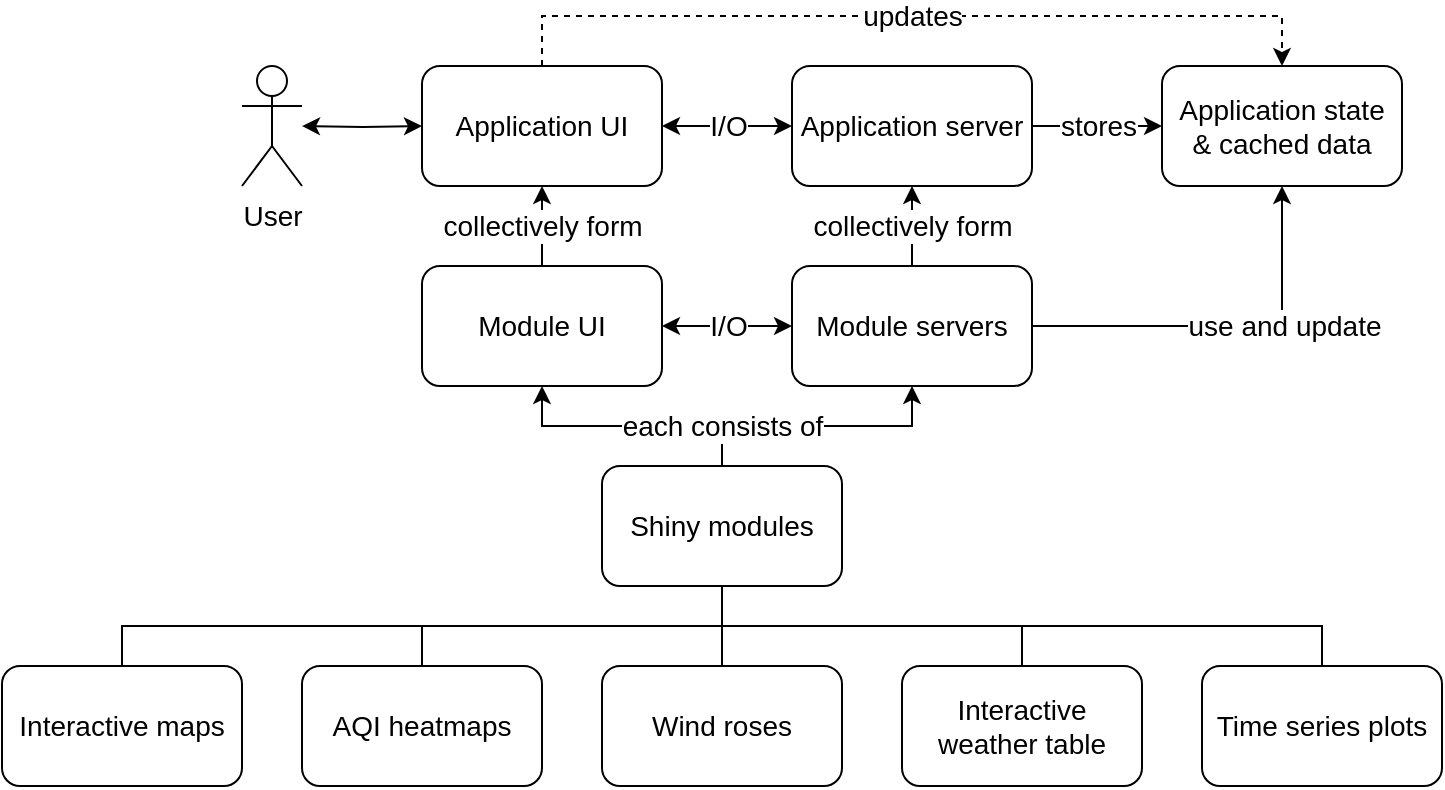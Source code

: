 <mxfile version="15.8.2" type="device"><diagram id="bMi1yPd1SXbc4r7l4E4C" name="Page-1"><mxGraphModel dx="609" dy="357" grid="1" gridSize="10" guides="1" tooltips="1" connect="1" arrows="1" fold="1" page="1" pageScale="1" pageWidth="740" pageHeight="409" math="0" shadow="0"><root><mxCell id="0"/><mxCell id="1" parent="0"/><mxCell id="4rtVsNpw9wZzbZfkmnf3-5" value="stores" style="edgeStyle=orthogonalEdgeStyle;rounded=0;orthogonalLoop=1;jettySize=auto;html=1;fontSize=14;" edge="1" parent="1" source="4rtVsNpw9wZzbZfkmnf3-1" target="4rtVsNpw9wZzbZfkmnf3-4"><mxGeometry relative="1" as="geometry"/></mxCell><mxCell id="4rtVsNpw9wZzbZfkmnf3-1" value="&lt;span style=&quot;font-size: 14px&quot;&gt;Application&lt;/span&gt;&lt;span style=&quot;font-size: 14px&quot;&gt;&amp;nbsp;server&lt;/span&gt;" style="rounded=1;whiteSpace=wrap;html=1;" vertex="1" parent="1"><mxGeometry x="405" y="37" width="120" height="60" as="geometry"/></mxCell><mxCell id="4rtVsNpw9wZzbZfkmnf3-6" style="edgeStyle=orthogonalEdgeStyle;rounded=0;orthogonalLoop=1;jettySize=auto;html=1;fontSize=14;dashed=1;" edge="1" parent="1" source="4rtVsNpw9wZzbZfkmnf3-2" target="4rtVsNpw9wZzbZfkmnf3-4"><mxGeometry relative="1" as="geometry"><Array as="points"><mxPoint x="280" y="12"/><mxPoint x="650" y="12"/></Array></mxGeometry></mxCell><mxCell id="4rtVsNpw9wZzbZfkmnf3-7" value="updates" style="edgeLabel;html=1;align=center;verticalAlign=middle;resizable=0;points=[];fontSize=14;" vertex="1" connectable="0" parent="4rtVsNpw9wZzbZfkmnf3-6"><mxGeometry x="-0.088" y="-1" relative="1" as="geometry"><mxPoint x="18" y="-1" as="offset"/></mxGeometry></mxCell><mxCell id="4rtVsNpw9wZzbZfkmnf3-2" value="Application UI" style="rounded=1;whiteSpace=wrap;html=1;fontSize=14;" vertex="1" parent="1"><mxGeometry x="220" y="37" width="120" height="60" as="geometry"/></mxCell><mxCell id="4rtVsNpw9wZzbZfkmnf3-3" value="I/O" style="endArrow=classic;startArrow=classic;html=1;rounded=0;fontSize=14;" edge="1" parent="1" source="4rtVsNpw9wZzbZfkmnf3-2" target="4rtVsNpw9wZzbZfkmnf3-1"><mxGeometry width="50" height="50" relative="1" as="geometry"><mxPoint x="390" y="197" as="sourcePoint"/><mxPoint x="440" y="147" as="targetPoint"/></mxGeometry></mxCell><mxCell id="4rtVsNpw9wZzbZfkmnf3-4" value="Application state&lt;br&gt;&amp;amp; cached data" style="rounded=1;whiteSpace=wrap;html=1;fontSize=14;" vertex="1" parent="1"><mxGeometry x="590" y="37" width="120" height="60" as="geometry"/></mxCell><mxCell id="4rtVsNpw9wZzbZfkmnf3-11" value="collectively form" style="edgeStyle=orthogonalEdgeStyle;rounded=0;orthogonalLoop=1;jettySize=auto;html=1;fontSize=14;" edge="1" parent="1" source="4rtVsNpw9wZzbZfkmnf3-8" target="4rtVsNpw9wZzbZfkmnf3-1"><mxGeometry relative="1" as="geometry"/></mxCell><mxCell id="4rtVsNpw9wZzbZfkmnf3-12" style="edgeStyle=orthogonalEdgeStyle;rounded=0;orthogonalLoop=1;jettySize=auto;html=1;fontSize=14;" edge="1" parent="1" source="4rtVsNpw9wZzbZfkmnf3-8" target="4rtVsNpw9wZzbZfkmnf3-4"><mxGeometry relative="1" as="geometry"/></mxCell><mxCell id="4rtVsNpw9wZzbZfkmnf3-24" value="use and update" style="edgeLabel;html=1;align=center;verticalAlign=middle;resizable=0;points=[];fontSize=14;" vertex="1" connectable="0" parent="4rtVsNpw9wZzbZfkmnf3-12"><mxGeometry x="0.01" y="4" relative="1" as="geometry"><mxPoint x="27" y="4" as="offset"/></mxGeometry></mxCell><mxCell id="4rtVsNpw9wZzbZfkmnf3-8" value="Module servers" style="rounded=1;whiteSpace=wrap;html=1;fontSize=14;" vertex="1" parent="1"><mxGeometry x="405" y="137" width="120" height="60" as="geometry"/></mxCell><mxCell id="4rtVsNpw9wZzbZfkmnf3-14" value="collectively form" style="edgeStyle=orthogonalEdgeStyle;rounded=0;orthogonalLoop=1;jettySize=auto;html=1;fontSize=14;" edge="1" parent="1" source="4rtVsNpw9wZzbZfkmnf3-9" target="4rtVsNpw9wZzbZfkmnf3-2"><mxGeometry relative="1" as="geometry"/></mxCell><mxCell id="4rtVsNpw9wZzbZfkmnf3-34" value="I/O" style="edgeStyle=orthogonalEdgeStyle;rounded=0;orthogonalLoop=1;jettySize=auto;html=1;fontSize=14;startArrow=classic;startFill=1;endArrow=classic;endFill=1;" edge="1" parent="1" source="4rtVsNpw9wZzbZfkmnf3-9" target="4rtVsNpw9wZzbZfkmnf3-8"><mxGeometry relative="1" as="geometry"/></mxCell><mxCell id="4rtVsNpw9wZzbZfkmnf3-9" value="Module UI" style="rounded=1;whiteSpace=wrap;html=1;fontSize=14;" vertex="1" parent="1"><mxGeometry x="220" y="137" width="120" height="60" as="geometry"/></mxCell><mxCell id="4rtVsNpw9wZzbZfkmnf3-16" style="edgeStyle=orthogonalEdgeStyle;rounded=0;orthogonalLoop=1;jettySize=auto;html=1;fontSize=14;startArrow=classic;startFill=1;" edge="1" parent="1" target="4rtVsNpw9wZzbZfkmnf3-2"><mxGeometry relative="1" as="geometry"><mxPoint x="160" y="67" as="sourcePoint"/></mxGeometry></mxCell><mxCell id="4rtVsNpw9wZzbZfkmnf3-17" value="User" style="shape=umlActor;verticalLabelPosition=bottom;verticalAlign=top;html=1;outlineConnect=0;fontSize=14;" vertex="1" parent="1"><mxGeometry x="130" y="37" width="30" height="60" as="geometry"/></mxCell><mxCell id="4rtVsNpw9wZzbZfkmnf3-22" style="edgeStyle=orthogonalEdgeStyle;rounded=0;orthogonalLoop=1;jettySize=auto;html=1;fontSize=14;startArrow=none;startFill=0;" edge="1" parent="1" source="4rtVsNpw9wZzbZfkmnf3-20" target="4rtVsNpw9wZzbZfkmnf3-9"><mxGeometry relative="1" as="geometry"/></mxCell><mxCell id="4rtVsNpw9wZzbZfkmnf3-23" value="each consists of" style="edgeStyle=orthogonalEdgeStyle;rounded=0;orthogonalLoop=1;jettySize=auto;html=1;fontSize=14;startArrow=none;startFill=0;endArrow=classic;endFill=1;" edge="1" parent="1" source="4rtVsNpw9wZzbZfkmnf3-20" target="4rtVsNpw9wZzbZfkmnf3-8"><mxGeometry x="-0.704" relative="1" as="geometry"><mxPoint as="offset"/></mxGeometry></mxCell><mxCell id="4rtVsNpw9wZzbZfkmnf3-20" value="Shiny modules" style="rounded=1;whiteSpace=wrap;html=1;fontSize=14;" vertex="1" parent="1"><mxGeometry x="310" y="237" width="120" height="60" as="geometry"/></mxCell><mxCell id="4rtVsNpw9wZzbZfkmnf3-31" style="edgeStyle=orthogonalEdgeStyle;rounded=0;orthogonalLoop=1;jettySize=auto;html=1;fontSize=14;startArrow=none;startFill=0;endArrow=none;endFill=0;" edge="1" parent="1" source="4rtVsNpw9wZzbZfkmnf3-21" target="4rtVsNpw9wZzbZfkmnf3-20"><mxGeometry relative="1" as="geometry"/></mxCell><mxCell id="4rtVsNpw9wZzbZfkmnf3-21" value="Wind roses" style="rounded=1;whiteSpace=wrap;html=1;fontSize=14;" vertex="1" parent="1"><mxGeometry x="310" y="337" width="120" height="60" as="geometry"/></mxCell><mxCell id="4rtVsNpw9wZzbZfkmnf3-32" style="edgeStyle=orthogonalEdgeStyle;rounded=0;orthogonalLoop=1;jettySize=auto;html=1;fontSize=14;startArrow=none;startFill=0;endArrow=none;endFill=0;" edge="1" parent="1" source="4rtVsNpw9wZzbZfkmnf3-25" target="4rtVsNpw9wZzbZfkmnf3-20"><mxGeometry relative="1" as="geometry"><Array as="points"><mxPoint x="520" y="317"/><mxPoint x="370" y="317"/></Array></mxGeometry></mxCell><mxCell id="4rtVsNpw9wZzbZfkmnf3-25" value="Interactive&lt;br&gt;weather table" style="rounded=1;whiteSpace=wrap;html=1;fontSize=14;" vertex="1" parent="1"><mxGeometry x="460" y="337" width="120" height="60" as="geometry"/></mxCell><mxCell id="4rtVsNpw9wZzbZfkmnf3-30" style="edgeStyle=orthogonalEdgeStyle;rounded=0;orthogonalLoop=1;jettySize=auto;html=1;fontSize=14;startArrow=none;startFill=0;endArrow=none;endFill=0;" edge="1" parent="1" source="4rtVsNpw9wZzbZfkmnf3-26" target="4rtVsNpw9wZzbZfkmnf3-20"><mxGeometry relative="1" as="geometry"><Array as="points"><mxPoint x="220" y="317"/><mxPoint x="370" y="317"/></Array></mxGeometry></mxCell><mxCell id="4rtVsNpw9wZzbZfkmnf3-26" value="AQI heatmaps" style="rounded=1;whiteSpace=wrap;html=1;fontSize=14;" vertex="1" parent="1"><mxGeometry x="160" y="337" width="120" height="60" as="geometry"/></mxCell><mxCell id="4rtVsNpw9wZzbZfkmnf3-29" style="edgeStyle=orthogonalEdgeStyle;rounded=0;orthogonalLoop=1;jettySize=auto;html=1;fontSize=14;startArrow=none;startFill=0;endArrow=none;endFill=0;" edge="1" parent="1" source="4rtVsNpw9wZzbZfkmnf3-27" target="4rtVsNpw9wZzbZfkmnf3-20"><mxGeometry relative="1" as="geometry"><Array as="points"><mxPoint x="70" y="317"/><mxPoint x="370" y="317"/></Array></mxGeometry></mxCell><mxCell id="4rtVsNpw9wZzbZfkmnf3-27" value="Interactive maps" style="rounded=1;whiteSpace=wrap;html=1;fontSize=14;" vertex="1" parent="1"><mxGeometry x="10" y="337" width="120" height="60" as="geometry"/></mxCell><mxCell id="4rtVsNpw9wZzbZfkmnf3-33" style="edgeStyle=orthogonalEdgeStyle;rounded=0;orthogonalLoop=1;jettySize=auto;html=1;fontSize=14;startArrow=none;startFill=0;endArrow=none;endFill=0;" edge="1" parent="1" source="4rtVsNpw9wZzbZfkmnf3-28" target="4rtVsNpw9wZzbZfkmnf3-20"><mxGeometry relative="1" as="geometry"><Array as="points"><mxPoint x="670" y="317"/><mxPoint x="370" y="317"/></Array></mxGeometry></mxCell><mxCell id="4rtVsNpw9wZzbZfkmnf3-28" value="Time series plots" style="rounded=1;whiteSpace=wrap;html=1;fontSize=14;" vertex="1" parent="1"><mxGeometry x="610" y="337" width="120" height="60" as="geometry"/></mxCell></root></mxGraphModel></diagram></mxfile>